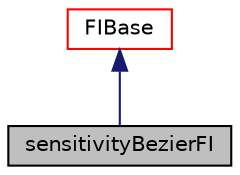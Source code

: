 digraph "sensitivityBezierFI"
{
  bgcolor="transparent";
  edge [fontname="Helvetica",fontsize="10",labelfontname="Helvetica",labelfontsize="10"];
  node [fontname="Helvetica",fontsize="10",shape=record];
  Node1 [label="sensitivityBezierFI",height=0.2,width=0.4,color="black", fillcolor="grey75", style="filled" fontcolor="black"];
  Node2 -> Node1 [dir="back",color="midnightblue",fontsize="10",style="solid",fontname="Helvetica"];
  Node2 [label="FIBase",height=0.2,width=0.4,color="red",URL="$classFoam_1_1incompressible_1_1FIBase.html",tooltip="Base class for Field Integral-based sensitivity derivatives. "];
}
